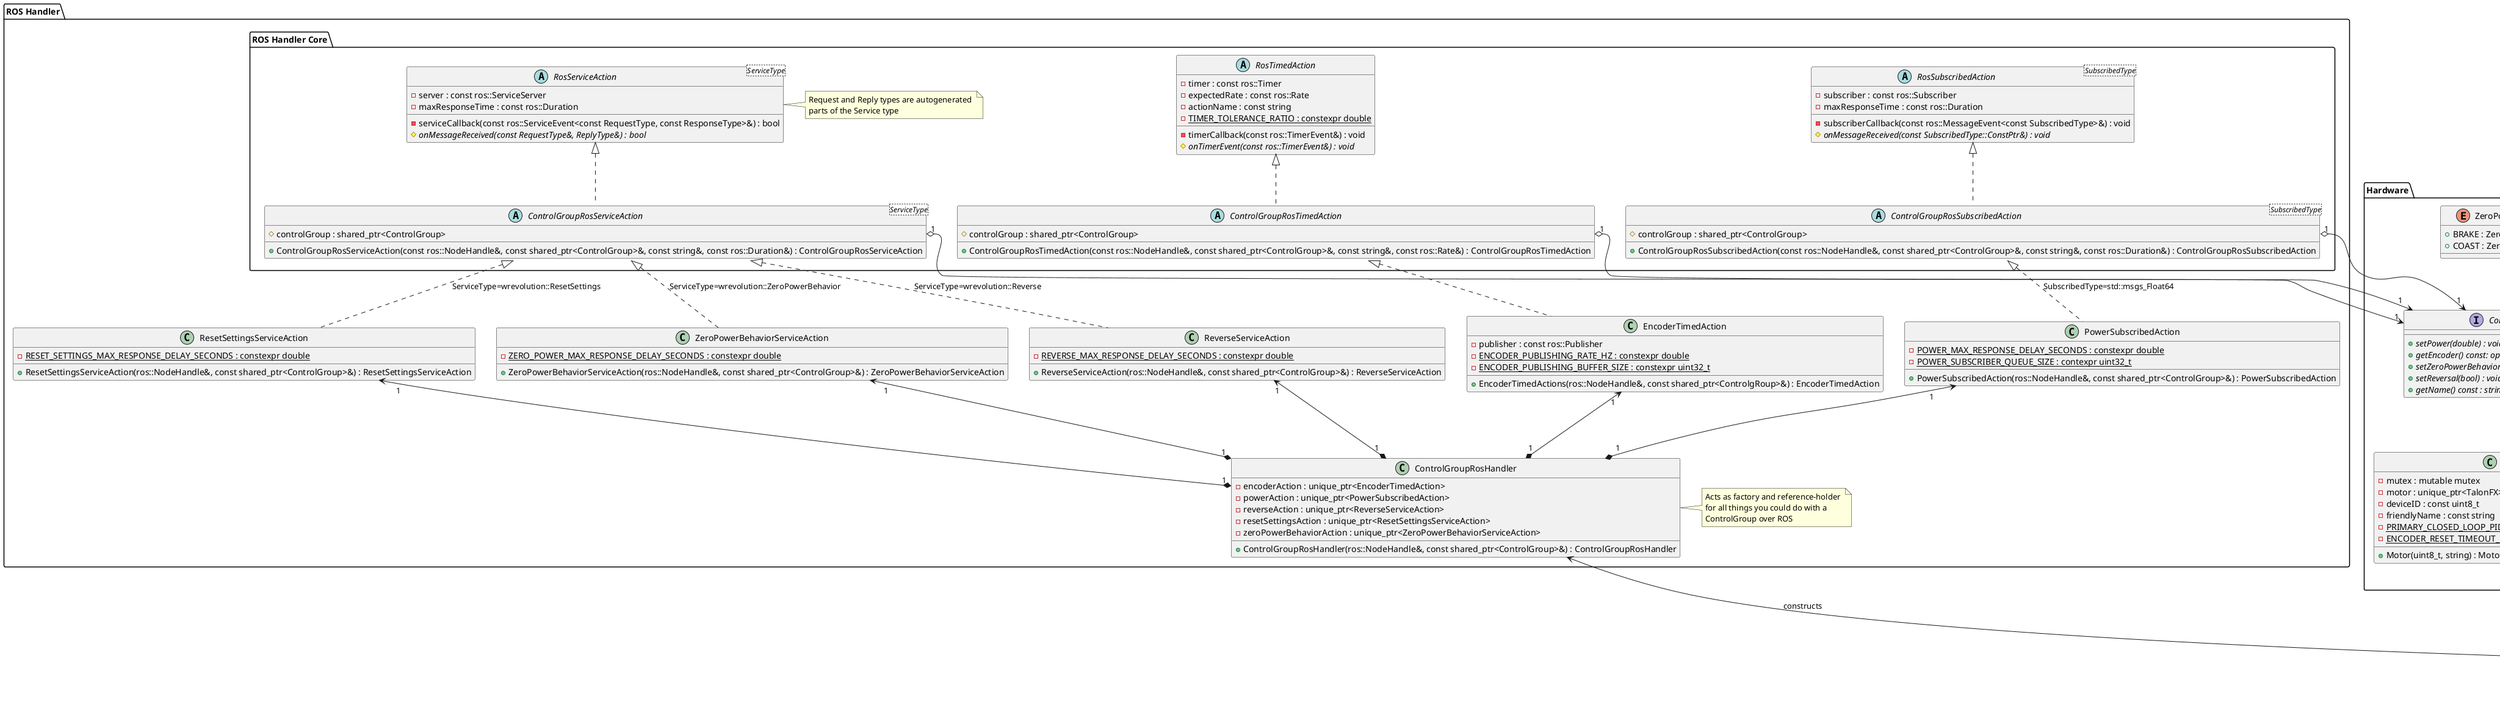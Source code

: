 @startuml architecture
package Hardware{

    enum ZeroPowerBehavior{
        + BRAKE : ZeroPowerBehavior
        + COAST : ZeroPowerBehavior
    }

    interface ControlGroup{
        + {abstract} setPower(double) : void
        + {abstract} getEncoder() const: optional<double>
        + {abstract} setZeroPowerBehavior(ZeroPowerBehavior) : void
        + {abstract} setReversal(bool) : void
        + {abstract} getName() const : string
    }

    ZeroPowerBehavior <-- ControlGroup

    class Motor {
        - mutex : mutable mutex
        - motor : unique_ptr<TalonFX>
        - deviceID : const uint8_t
        - friendlyName : const string
        - {static} PRIMARY_CLOSED_LOOP_PID : constexpr int8_t
        - {static} ENCODER_RESET_TIMEOUT_MILISECONDS : constexpr int32_t
        
        + Motor(uint8_t, string) : Motor
    }

    ControlGroup <|.. Motor

    class CompositeControlGroup {
        - mutex : mutable mutex
        - encoderRead : shared_ptr<ControlGroup>
        - members : vector<shared_ptr<ControlGroup>>
        - name : const string

        + CompositeControlGroup(string) : CompositeControlGroup
        + addControlGroup(shared_ptr<ControlGroup>) : void
        + removeControlGroup(const ControlGroup&) : void
        + setPrimaryEncoder(shared_ptr<ControlGroup>) : void
        + getControlGroup(const string&) : ControlGroup&
        + clearGroup() : void
    }

    ControlGroup <|.. CompositeControlGroup

    class MockMotor{
        - mutex : mutable mutex
        - name : const string
        - encoder : mutable int32_t
        - speed int32_t- inversion: int32_t
        - lastEncoderCalculation : mutable time_point<steady_clock>

        + Mock Motor(const string&) : MockMotor
        - updateEncoder() const : void
    }

    ControlGroup <|.. MockMotor

}

package "ROS Handler"{
    package "ROS Handler Core"{
        abstract class RosTimedAction{
            - timer : const ros::Timer
            - expectedRate : const ros::Rate
            - actionName : const string
            - {static} TIMER_TOLERANCE_RATIO : constexpr double

            - timerCallback(const ros::TimerEvent&) : void
            # {abstract} onTimerEvent(const ros::TimerEvent&) : void
        }

        abstract class RosSubscribedAction<SubscribedType>{
            - subscriber : const ros::Subscriber
            - maxResponseTime : const ros::Duration

            - subscriberCallback(const ros::MessageEvent<const SubscribedType>&) : void
            # {abstract} onMessageReceived(const SubscribedType::ConstPtr&) : void
        }

        abstract class RosServiceAction<ServiceType>{
            - server : const ros::ServiceServer
            - maxResponseTime : const ros::Duration

            - serviceCallback(const ros::ServiceEvent<const RequestType, const ResponseType>&) : bool
            # {abstract} onMessageReceived(const RequestType&, ReplyType&) : bool
        }
        note right of RosServiceAction : Request and Reply types are autogenerated \nparts of the Service type

        abstract class ControlGroupRosTimedAction{
            # controlGroup : shared_ptr<ControlGroup>

            + ControlGroupRosTimedAction(const ros::NodeHandle&, const shared_ptr<ControlGroup>&, const string&, const ros::Rate&) : ControlGroupRosTimedAction
        }

        RosTimedAction <|.. ControlGroupRosTimedAction
        ControlGroupRosTimedAction::controlGroup "1" o--> "1" ControlGroup
    
        abstract class ControlGroupRosSubscribedAction<SubscribedType>{
            # controlGroup : shared_ptr<ControlGroup>

            + ControlGroupRosSubscribedAction(const ros::NodeHandle&, const shared_ptr<ControlGroup>&, const string&, const ros::Duration&) : ControlGroupRosSubscribedAction
        }

        RosSubscribedAction <|.. ControlGroupRosSubscribedAction
        ControlGroupRosSubscribedAction::controlGroup "1" o--> "1" ControlGroup

        abstract class ControlGroupRosServiceAction<ServiceType>{
            # controlGroup : shared_ptr<ControlGroup>

            + ControlGroupRosServiceAction(const ros::NodeHandle&, const shared_ptr<ControlGroup>&, const string&, const ros::Duration&) : ControlGroupRosServiceAction
        }

        RosServiceAction <|.. ControlGroupRosServiceAction
        ControlGroupRosServiceAction::controlGroup "1" o--> "1" ControlGroup
    }

    class EncoderTimedAction{
        - publisher : const ros::Publisher
        - {static} ENCODER_PUBLISHING_RATE_HZ : constexpr double
        - {static} ENCODER_PUBLISHING_BUFFER_SIZE : constexpr uint32_t

        + EncoderTimedActions(ros::NodeHandle&, const shared_ptr<ControlgRoup>&) : EncoderTimedAction
    }

    ControlGroupRosTimedAction <|.. EncoderTimedAction

    class PowerSubscribedAction{
        - {static} POWER_MAX_RESPONSE_DELAY_SECONDS : constexpr double
        - {static} POWER_SUBSCRIBER_QUEUE_SIZE : contexpr uint32_t

        + PowerSubscribedAction(ros::NodeHandle&, const shared_ptr<ControlGroup>&) : PowerSubscribedAction
    }

    ControlGroupRosSubscribedAction <|.. PowerSubscribedAction : SubscribedType=std::msgs_Float64

    class ReverseServiceAction{
        - {static} REVERSE_MAX_RESPONSE_DELAY_SECONDS : constexpr double
        
        + ReverseServiceAction(ros::NodeHandle&, const shared_ptr<ControlGroup>&) : ReverseServiceAction
    }

    ControlGroupRosServiceAction <|.. ReverseServiceAction : ServiceType=wrevolution::Reverse

    class ResetSettingsServiceAction{
        - {static} RESET_SETTINGS_MAX_RESPONSE_DELAY_SECONDS : constexpr double

        + ResetSettingsServiceAction(ros::NodeHandle&, const shared_ptr<ControlGroup>&) : ResetSettingsServiceAction
    }

    ControlGroupRosServiceAction <|.. ResetSettingsServiceAction : ServiceType=wrevolution::ResetSettings

    class ZeroPowerBehaviorServiceAction{
        - {static} ZERO_POWER_MAX_RESPONSE_DELAY_SECONDS : constexpr double

        + ZeroPowerBehaviorServiceAction(ros::NodeHandle&, const shared_ptr<ControlGroup>&) : ZeroPowerBehaviorServiceAction
    }

    ControlGroupRosServiceAction <|.. ZeroPowerBehaviorServiceAction : ServiceType=wrevolution::ZeroPowerBehavior

    class ControlGroupRosHandler{
        - encoderAction : unique_ptr<EncoderTimedAction>
        - powerAction : unique_ptr<PowerSubscribedAction>
        - reverseAction : unique_ptr<ReverseServiceAction>
        - resetSettingsAction : unique_ptr<ResetSettingsServiceAction>
        - zeroPowerBehaviorAction : unique_ptr<ZeroPowerBehaviorServiceAction>

        + ControlGroupRosHandler(ros::NodeHandle&, const shared_ptr<ControlGroup>&) : ControlGroupRosHandler
    }

    EncoderTimedAction "1" <--* "1" ControlGroupRosHandler
    PowerSubscribedAction "1" <--* "1" ControlGroupRosHandler
    ReverseServiceAction "1" <--* "1" ControlGroupRosHandler
    ResetSettingsServiceAction "1" <--* "1" ControlGroupRosHandler
    ZeroPowerBehaviorServiceAction "1" <--* "1" ControlGroupRosHandler

    note right of ControlGroupRosHandler : Acts as factory and reference-holder \nfor all things you could do with a \nControlGroup over ROS
}

package "Config Parsing"{
    class RosHandlerFactory{
        + getRosHandlers() : vector<unique_ptr<ControlGroupRosHandler>>
        + RosHandlerFactory(const XmlRpc::XmlRpcValue&) : RosHandlerFactory
    }

    ControlGroupRosHandler <-- RosHandlerFactory : constructs
    ControlGroup <-- RosHandlerFactory : constructs
}
@enduml